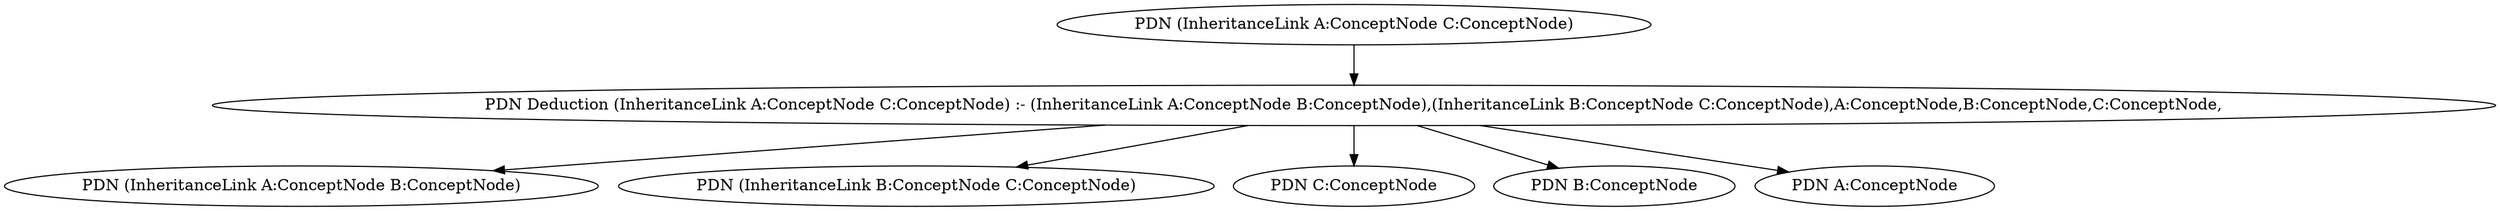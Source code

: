 strict digraph  {
	"PDN (InheritanceLink A:ConceptNode C:ConceptNode)" -> "PDN Deduction (InheritanceLink A:ConceptNode C:ConceptNode) :- (InheritanceLink \
A:ConceptNode B:ConceptNode),(InheritanceLink B:ConceptNode C:ConceptNode),A:Con\
ceptNode,B:ConceptNode,C:ConceptNode,";
	"PDN Deduction (InheritanceLink A:ConceptNode C:ConceptNode) :- (InheritanceLink \
A:ConceptNode B:ConceptNode),(InheritanceLink B:ConceptNode C:ConceptNode),A:Con\
ceptNode,B:ConceptNode,C:ConceptNode," -> "PDN (InheritanceLink A:ConceptNode B:ConceptNode)";
	"PDN Deduction (InheritanceLink A:ConceptNode C:ConceptNode) :- (InheritanceLink \
A:ConceptNode B:ConceptNode),(InheritanceLink B:ConceptNode C:ConceptNode),A:Con\
ceptNode,B:ConceptNode,C:ConceptNode," -> "PDN (InheritanceLink B:ConceptNode C:ConceptNode)";
	"PDN Deduction (InheritanceLink A:ConceptNode C:ConceptNode) :- (InheritanceLink \
A:ConceptNode B:ConceptNode),(InheritanceLink B:ConceptNode C:ConceptNode),A:Con\
ceptNode,B:ConceptNode,C:ConceptNode," -> "PDN C:ConceptNode";
	"PDN Deduction (InheritanceLink A:ConceptNode C:ConceptNode) :- (InheritanceLink \
A:ConceptNode B:ConceptNode),(InheritanceLink B:ConceptNode C:ConceptNode),A:Con\
ceptNode,B:ConceptNode,C:ConceptNode," -> "PDN B:ConceptNode";
	"PDN Deduction (InheritanceLink A:ConceptNode C:ConceptNode) :- (InheritanceLink \
A:ConceptNode B:ConceptNode),(InheritanceLink B:ConceptNode C:ConceptNode),A:Con\
ceptNode,B:ConceptNode,C:ConceptNode," -> "PDN A:ConceptNode";
}
